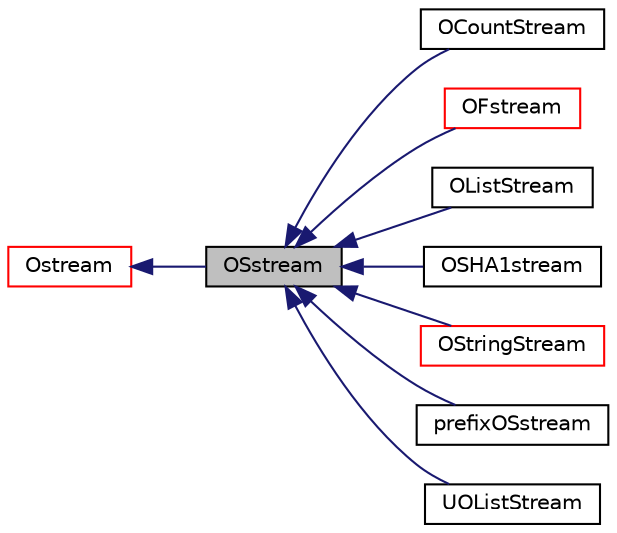 digraph "OSstream"
{
  bgcolor="transparent";
  edge [fontname="Helvetica",fontsize="10",labelfontname="Helvetica",labelfontsize="10"];
  node [fontname="Helvetica",fontsize="10",shape=record];
  rankdir="LR";
  Node1 [label="OSstream",height=0.2,width=0.4,color="black", fillcolor="grey75", style="filled" fontcolor="black"];
  Node2 -> Node1 [dir="back",color="midnightblue",fontsize="10",style="solid",fontname="Helvetica"];
  Node2 [label="Ostream",height=0.2,width=0.4,color="red",URL="$classFoam_1_1Ostream.html",tooltip="An Ostream is an abstract base class for all output systems (streams, files, token lists..."];
  Node1 -> Node3 [dir="back",color="midnightblue",fontsize="10",style="solid",fontname="Helvetica"];
  Node3 [label="OCountStream",height=0.2,width=0.4,color="black",URL="$classFoam_1_1OCountStream.html",tooltip="An output stream for calculating byte counts. "];
  Node1 -> Node4 [dir="back",color="midnightblue",fontsize="10",style="solid",fontname="Helvetica"];
  Node4 [label="OFstream",height=0.2,width=0.4,color="red",URL="$classFoam_1_1OFstream.html",tooltip="Output to file stream, using an OSstream. "];
  Node1 -> Node5 [dir="back",color="midnightblue",fontsize="10",style="solid",fontname="Helvetica"];
  Node5 [label="OListStream",height=0.2,width=0.4,color="black",URL="$classFoam_1_1OListStream.html",tooltip="An OSstream attached to a List. "];
  Node1 -> Node6 [dir="back",color="midnightblue",fontsize="10",style="solid",fontname="Helvetica"];
  Node6 [label="OSHA1stream",height=0.2,width=0.4,color="black",URL="$classFoam_1_1OSHA1stream.html",tooltip="The output stream for calculating SHA1 digests. "];
  Node1 -> Node7 [dir="back",color="midnightblue",fontsize="10",style="solid",fontname="Helvetica"];
  Node7 [label="OStringStream",height=0.2,width=0.4,color="red",URL="$classFoam_1_1OStringStream.html",tooltip="Output to string buffer, using a OSstream. "];
  Node1 -> Node8 [dir="back",color="midnightblue",fontsize="10",style="solid",fontname="Helvetica"];
  Node8 [label="prefixOSstream",height=0.2,width=0.4,color="black",URL="$classFoam_1_1prefixOSstream.html",tooltip="Version of OSstream which prints a prefix on each line. "];
  Node1 -> Node9 [dir="back",color="midnightblue",fontsize="10",style="solid",fontname="Helvetica"];
  Node9 [label="UOListStream",height=0.2,width=0.4,color="black",URL="$classFoam_1_1UOListStream.html",tooltip="An OSstream attached to an unallocated external buffer. "];
}
